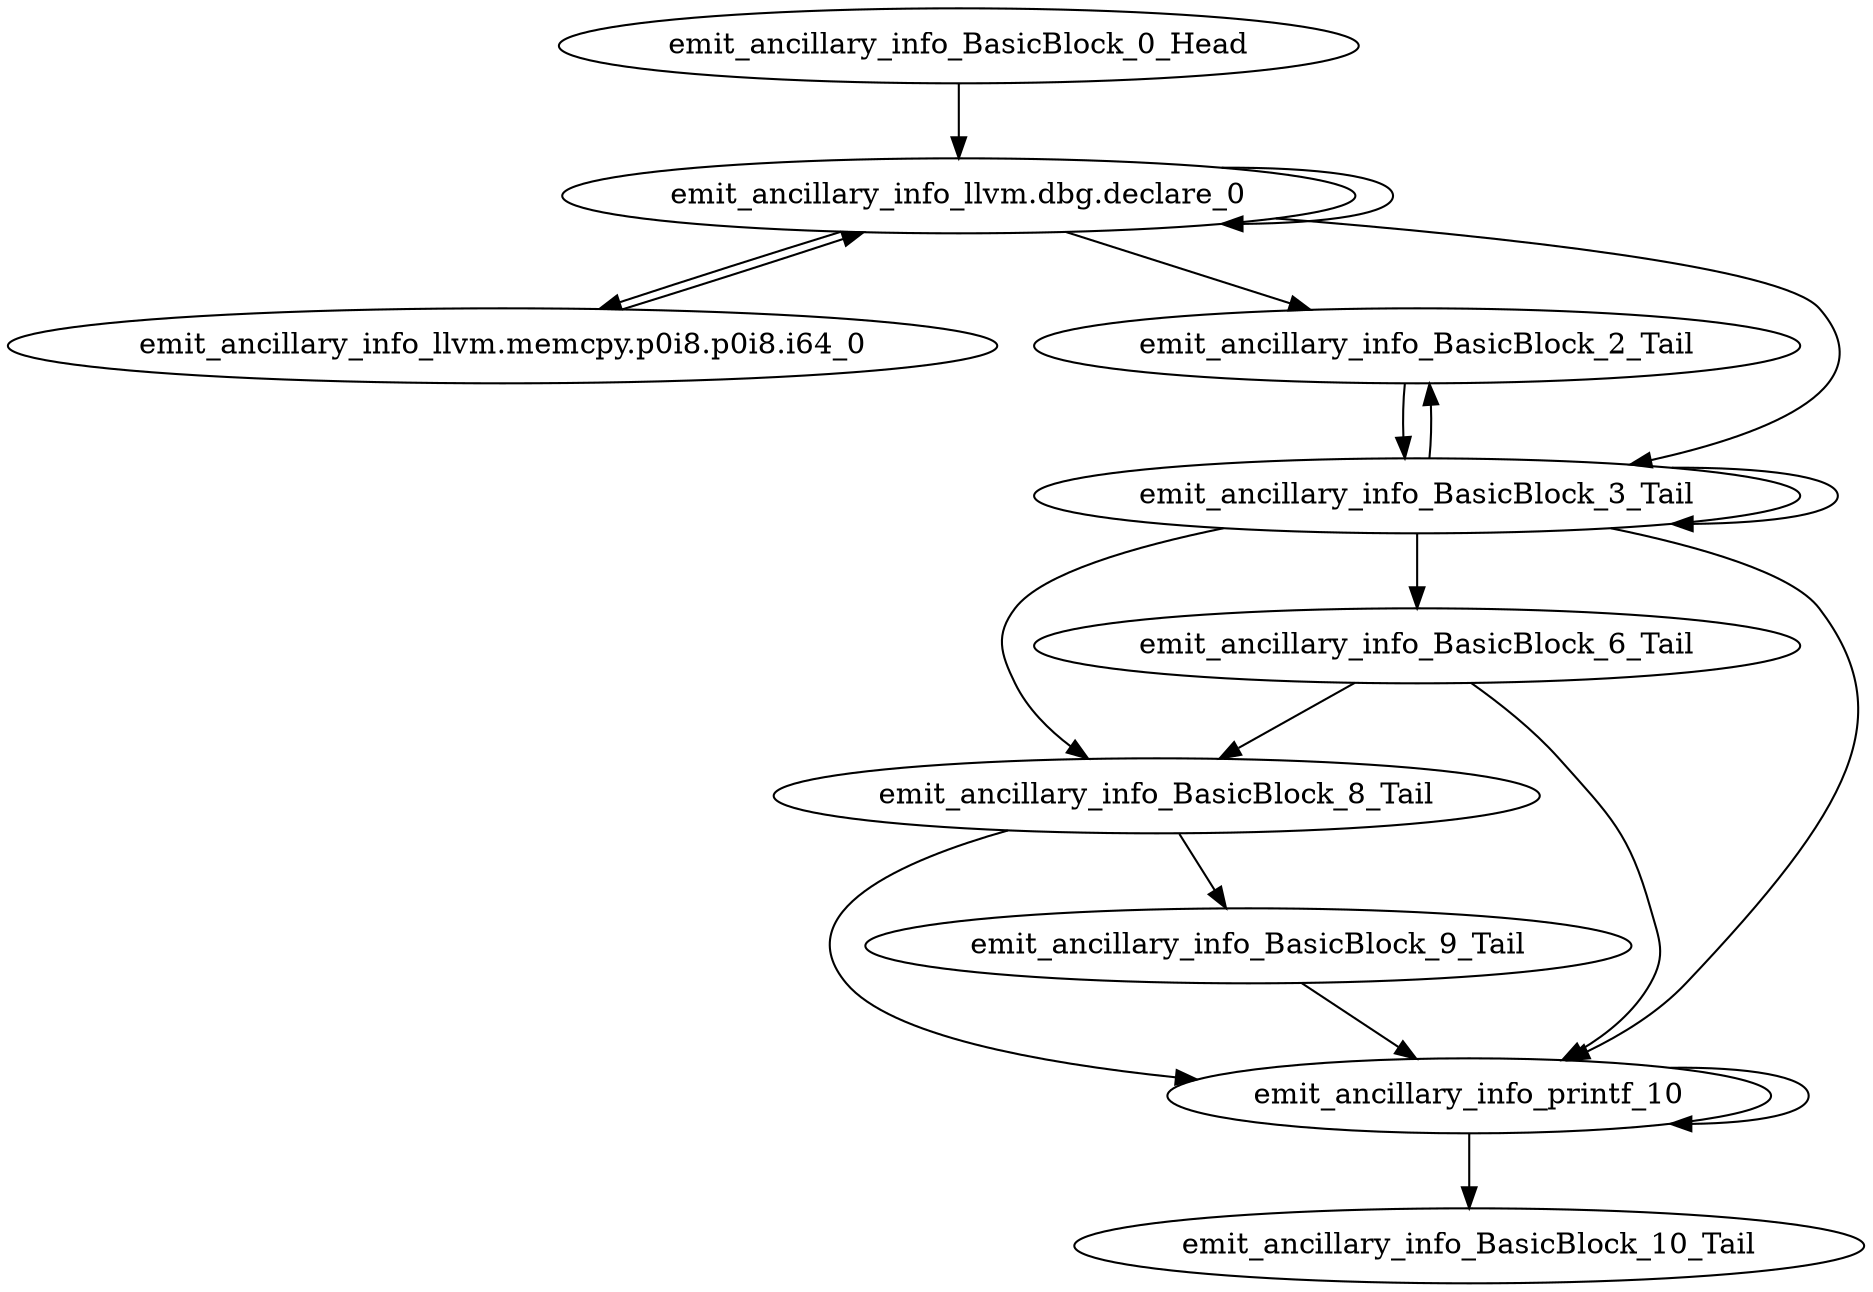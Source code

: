 digraph G {
    "emit_ancillary_info_BasicBlock_0_Head" -> "emit_ancillary_info_llvm.dbg.declare_0"
    "emit_ancillary_info_BasicBlock_6_Tail" -> "emit_ancillary_info_BasicBlock_8_Tail"
    "emit_ancillary_info_BasicBlock_6_Tail" -> "emit_ancillary_info_printf_10"
    "emit_ancillary_info_BasicBlock_8_Tail" -> "emit_ancillary_info_BasicBlock_9_Tail"
    "emit_ancillary_info_BasicBlock_8_Tail" -> "emit_ancillary_info_printf_10"
    "emit_ancillary_info_BasicBlock_9_Tail" -> "emit_ancillary_info_printf_10"
    "emit_ancillary_info_printf_10" -> "emit_ancillary_info_printf_10"
    "emit_ancillary_info_printf_10" -> "emit_ancillary_info_BasicBlock_10_Tail"
    "emit_ancillary_info_llvm.memcpy.p0i8.p0i8.i64_0" -> "emit_ancillary_info_llvm.dbg.declare_0"
    "emit_ancillary_info_BasicBlock_2_Tail" -> "emit_ancillary_info_BasicBlock_3_Tail"
    "emit_ancillary_info_BasicBlock_3_Tail" -> "emit_ancillary_info_BasicBlock_6_Tail"
    "emit_ancillary_info_BasicBlock_3_Tail" -> "emit_ancillary_info_BasicBlock_8_Tail"
    "emit_ancillary_info_BasicBlock_3_Tail" -> "emit_ancillary_info_printf_10"
    "emit_ancillary_info_BasicBlock_3_Tail" -> "emit_ancillary_info_BasicBlock_2_Tail"
    "emit_ancillary_info_BasicBlock_3_Tail" -> "emit_ancillary_info_BasicBlock_3_Tail"
    "emit_ancillary_info_llvm.dbg.declare_0" -> "emit_ancillary_info_llvm.memcpy.p0i8.p0i8.i64_0"
    "emit_ancillary_info_llvm.dbg.declare_0" -> "emit_ancillary_info_BasicBlock_2_Tail"
    "emit_ancillary_info_llvm.dbg.declare_0" -> "emit_ancillary_info_BasicBlock_3_Tail"
    "emit_ancillary_info_llvm.dbg.declare_0" -> "emit_ancillary_info_llvm.dbg.declare_0"
}
